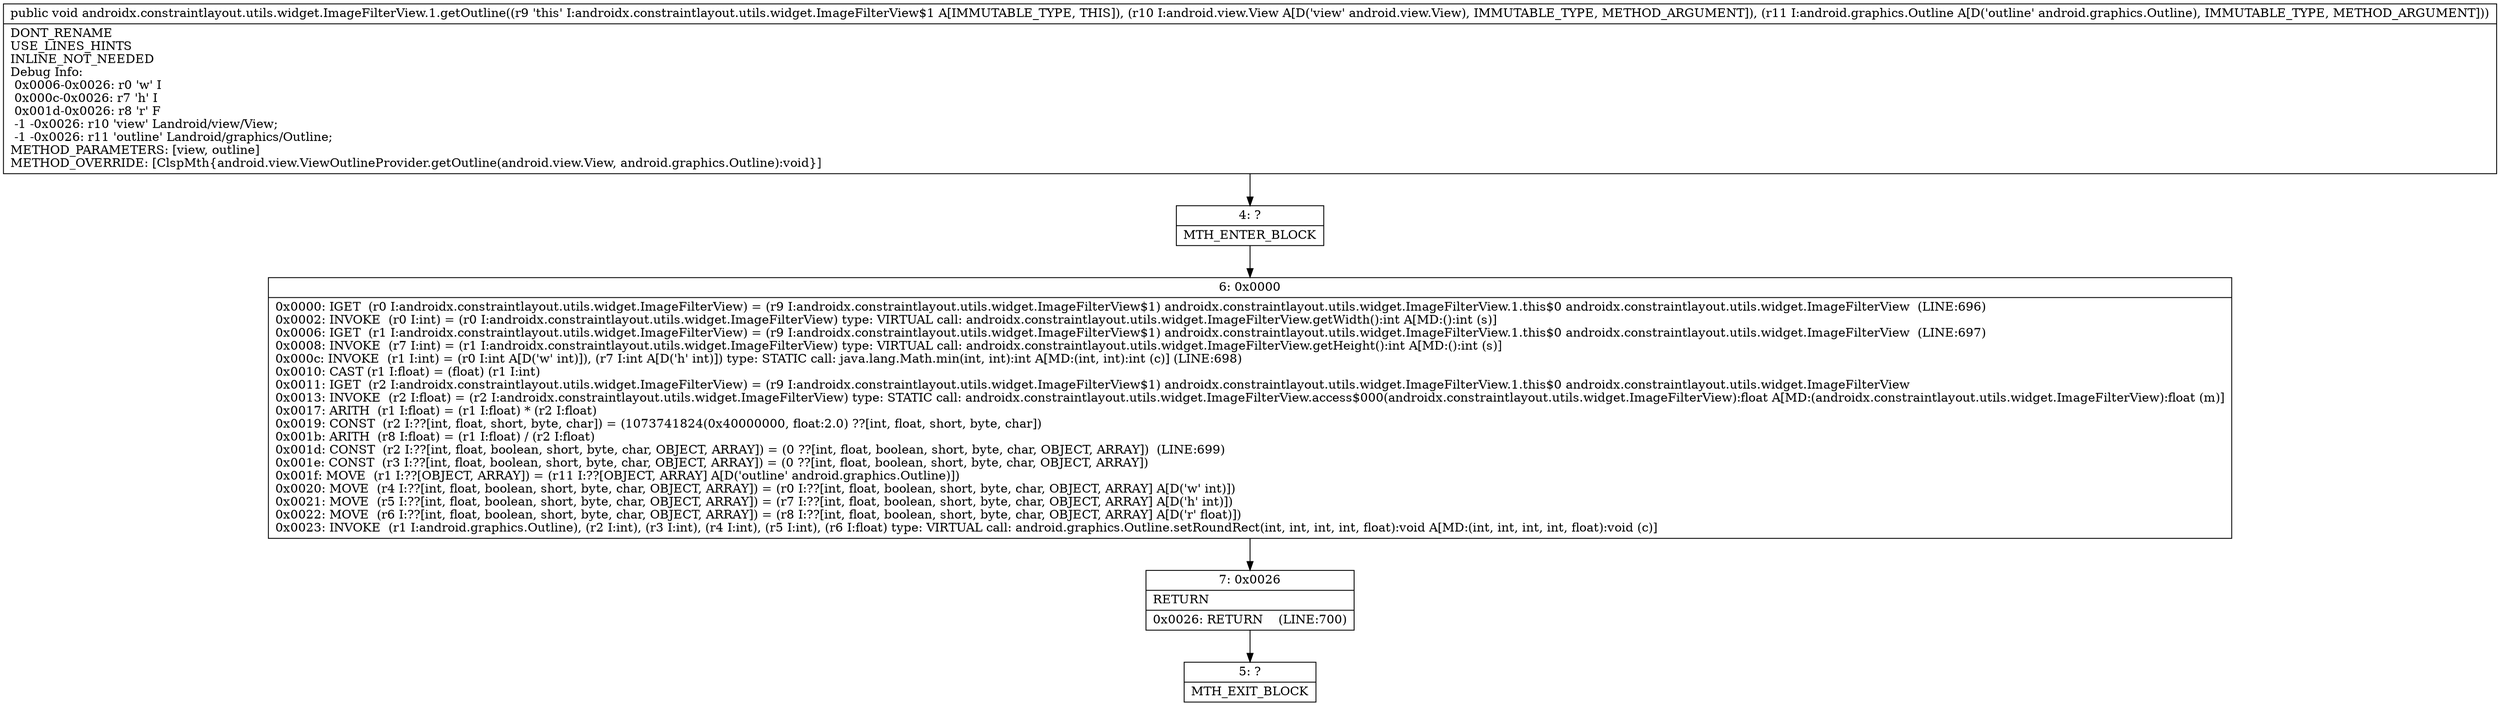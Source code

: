 digraph "CFG forandroidx.constraintlayout.utils.widget.ImageFilterView.1.getOutline(Landroid\/view\/View;Landroid\/graphics\/Outline;)V" {
Node_4 [shape=record,label="{4\:\ ?|MTH_ENTER_BLOCK\l}"];
Node_6 [shape=record,label="{6\:\ 0x0000|0x0000: IGET  (r0 I:androidx.constraintlayout.utils.widget.ImageFilterView) = (r9 I:androidx.constraintlayout.utils.widget.ImageFilterView$1) androidx.constraintlayout.utils.widget.ImageFilterView.1.this$0 androidx.constraintlayout.utils.widget.ImageFilterView  (LINE:696)\l0x0002: INVOKE  (r0 I:int) = (r0 I:androidx.constraintlayout.utils.widget.ImageFilterView) type: VIRTUAL call: androidx.constraintlayout.utils.widget.ImageFilterView.getWidth():int A[MD:():int (s)]\l0x0006: IGET  (r1 I:androidx.constraintlayout.utils.widget.ImageFilterView) = (r9 I:androidx.constraintlayout.utils.widget.ImageFilterView$1) androidx.constraintlayout.utils.widget.ImageFilterView.1.this$0 androidx.constraintlayout.utils.widget.ImageFilterView  (LINE:697)\l0x0008: INVOKE  (r7 I:int) = (r1 I:androidx.constraintlayout.utils.widget.ImageFilterView) type: VIRTUAL call: androidx.constraintlayout.utils.widget.ImageFilterView.getHeight():int A[MD:():int (s)]\l0x000c: INVOKE  (r1 I:int) = (r0 I:int A[D('w' int)]), (r7 I:int A[D('h' int)]) type: STATIC call: java.lang.Math.min(int, int):int A[MD:(int, int):int (c)] (LINE:698)\l0x0010: CAST (r1 I:float) = (float) (r1 I:int) \l0x0011: IGET  (r2 I:androidx.constraintlayout.utils.widget.ImageFilterView) = (r9 I:androidx.constraintlayout.utils.widget.ImageFilterView$1) androidx.constraintlayout.utils.widget.ImageFilterView.1.this$0 androidx.constraintlayout.utils.widget.ImageFilterView \l0x0013: INVOKE  (r2 I:float) = (r2 I:androidx.constraintlayout.utils.widget.ImageFilterView) type: STATIC call: androidx.constraintlayout.utils.widget.ImageFilterView.access$000(androidx.constraintlayout.utils.widget.ImageFilterView):float A[MD:(androidx.constraintlayout.utils.widget.ImageFilterView):float (m)]\l0x0017: ARITH  (r1 I:float) = (r1 I:float) * (r2 I:float) \l0x0019: CONST  (r2 I:??[int, float, short, byte, char]) = (1073741824(0x40000000, float:2.0) ??[int, float, short, byte, char]) \l0x001b: ARITH  (r8 I:float) = (r1 I:float) \/ (r2 I:float) \l0x001d: CONST  (r2 I:??[int, float, boolean, short, byte, char, OBJECT, ARRAY]) = (0 ??[int, float, boolean, short, byte, char, OBJECT, ARRAY])  (LINE:699)\l0x001e: CONST  (r3 I:??[int, float, boolean, short, byte, char, OBJECT, ARRAY]) = (0 ??[int, float, boolean, short, byte, char, OBJECT, ARRAY]) \l0x001f: MOVE  (r1 I:??[OBJECT, ARRAY]) = (r11 I:??[OBJECT, ARRAY] A[D('outline' android.graphics.Outline)]) \l0x0020: MOVE  (r4 I:??[int, float, boolean, short, byte, char, OBJECT, ARRAY]) = (r0 I:??[int, float, boolean, short, byte, char, OBJECT, ARRAY] A[D('w' int)]) \l0x0021: MOVE  (r5 I:??[int, float, boolean, short, byte, char, OBJECT, ARRAY]) = (r7 I:??[int, float, boolean, short, byte, char, OBJECT, ARRAY] A[D('h' int)]) \l0x0022: MOVE  (r6 I:??[int, float, boolean, short, byte, char, OBJECT, ARRAY]) = (r8 I:??[int, float, boolean, short, byte, char, OBJECT, ARRAY] A[D('r' float)]) \l0x0023: INVOKE  (r1 I:android.graphics.Outline), (r2 I:int), (r3 I:int), (r4 I:int), (r5 I:int), (r6 I:float) type: VIRTUAL call: android.graphics.Outline.setRoundRect(int, int, int, int, float):void A[MD:(int, int, int, int, float):void (c)]\l}"];
Node_7 [shape=record,label="{7\:\ 0x0026|RETURN\l|0x0026: RETURN    (LINE:700)\l}"];
Node_5 [shape=record,label="{5\:\ ?|MTH_EXIT_BLOCK\l}"];
MethodNode[shape=record,label="{public void androidx.constraintlayout.utils.widget.ImageFilterView.1.getOutline((r9 'this' I:androidx.constraintlayout.utils.widget.ImageFilterView$1 A[IMMUTABLE_TYPE, THIS]), (r10 I:android.view.View A[D('view' android.view.View), IMMUTABLE_TYPE, METHOD_ARGUMENT]), (r11 I:android.graphics.Outline A[D('outline' android.graphics.Outline), IMMUTABLE_TYPE, METHOD_ARGUMENT]))  | DONT_RENAME\lUSE_LINES_HINTS\lINLINE_NOT_NEEDED\lDebug Info:\l  0x0006\-0x0026: r0 'w' I\l  0x000c\-0x0026: r7 'h' I\l  0x001d\-0x0026: r8 'r' F\l  \-1 \-0x0026: r10 'view' Landroid\/view\/View;\l  \-1 \-0x0026: r11 'outline' Landroid\/graphics\/Outline;\lMETHOD_PARAMETERS: [view, outline]\lMETHOD_OVERRIDE: [ClspMth\{android.view.ViewOutlineProvider.getOutline(android.view.View, android.graphics.Outline):void\}]\l}"];
MethodNode -> Node_4;Node_4 -> Node_6;
Node_6 -> Node_7;
Node_7 -> Node_5;
}

